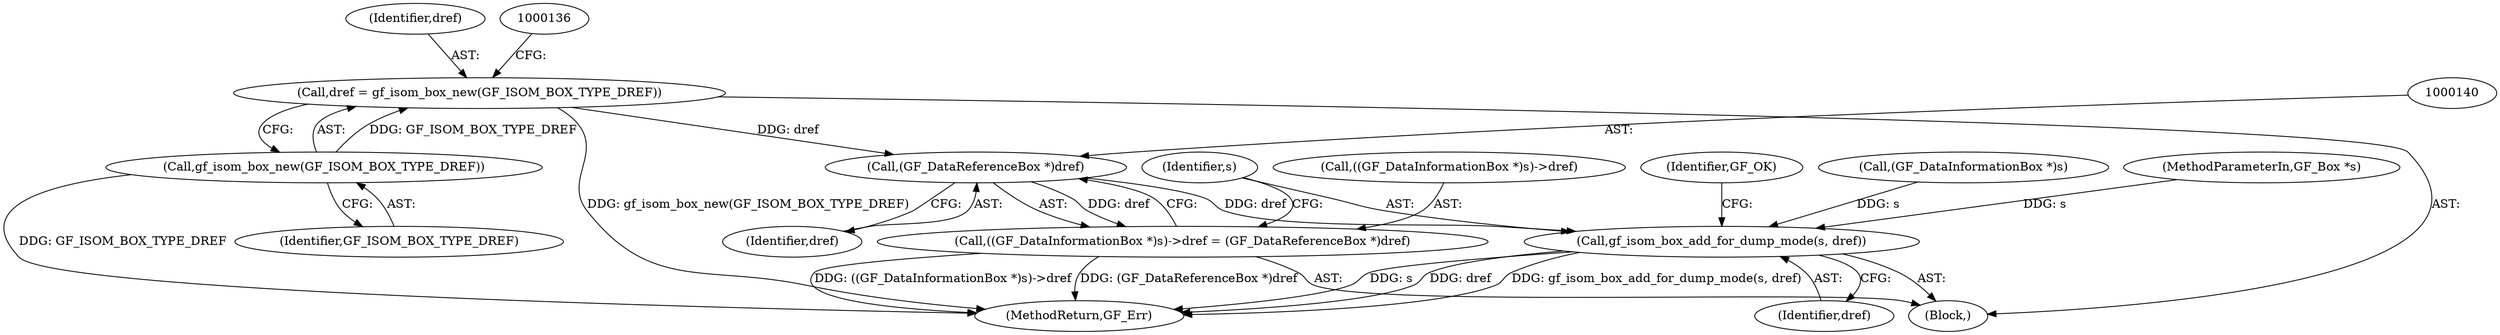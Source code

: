 digraph "0_gpac_d2371b4b204f0a3c0af51ad4e9b491144dd1225c@pointer" {
"1000129" [label="(Call,dref = gf_isom_box_new(GF_ISOM_BOX_TYPE_DREF))"];
"1000131" [label="(Call,gf_isom_box_new(GF_ISOM_BOX_TYPE_DREF))"];
"1000139" [label="(Call,(GF_DataReferenceBox *)dref)"];
"1000133" [label="(Call,((GF_DataInformationBox *)s)->dref = (GF_DataReferenceBox *)dref)"];
"1000142" [label="(Call,gf_isom_box_add_for_dump_mode(s, dref))"];
"1000129" [label="(Call,dref = gf_isom_box_new(GF_ISOM_BOX_TYPE_DREF))"];
"1000146" [label="(Identifier,GF_OK)"];
"1000147" [label="(MethodReturn,GF_Err)"];
"1000132" [label="(Identifier,GF_ISOM_BOX_TYPE_DREF)"];
"1000130" [label="(Identifier,dref)"];
"1000143" [label="(Identifier,s)"];
"1000134" [label="(Call,((GF_DataInformationBox *)s)->dref)"];
"1000133" [label="(Call,((GF_DataInformationBox *)s)->dref = (GF_DataReferenceBox *)dref)"];
"1000144" [label="(Identifier,dref)"];
"1000135" [label="(Call,(GF_DataInformationBox *)s)"];
"1000123" [label="(Block,)"];
"1000131" [label="(Call,gf_isom_box_new(GF_ISOM_BOX_TYPE_DREF))"];
"1000142" [label="(Call,gf_isom_box_add_for_dump_mode(s, dref))"];
"1000139" [label="(Call,(GF_DataReferenceBox *)dref)"];
"1000141" [label="(Identifier,dref)"];
"1000101" [label="(MethodParameterIn,GF_Box *s)"];
"1000129" -> "1000123"  [label="AST: "];
"1000129" -> "1000131"  [label="CFG: "];
"1000130" -> "1000129"  [label="AST: "];
"1000131" -> "1000129"  [label="AST: "];
"1000136" -> "1000129"  [label="CFG: "];
"1000129" -> "1000147"  [label="DDG: gf_isom_box_new(GF_ISOM_BOX_TYPE_DREF)"];
"1000131" -> "1000129"  [label="DDG: GF_ISOM_BOX_TYPE_DREF"];
"1000129" -> "1000139"  [label="DDG: dref"];
"1000131" -> "1000132"  [label="CFG: "];
"1000132" -> "1000131"  [label="AST: "];
"1000131" -> "1000147"  [label="DDG: GF_ISOM_BOX_TYPE_DREF"];
"1000139" -> "1000133"  [label="AST: "];
"1000139" -> "1000141"  [label="CFG: "];
"1000140" -> "1000139"  [label="AST: "];
"1000141" -> "1000139"  [label="AST: "];
"1000133" -> "1000139"  [label="CFG: "];
"1000139" -> "1000133"  [label="DDG: dref"];
"1000139" -> "1000142"  [label="DDG: dref"];
"1000133" -> "1000123"  [label="AST: "];
"1000134" -> "1000133"  [label="AST: "];
"1000143" -> "1000133"  [label="CFG: "];
"1000133" -> "1000147"  [label="DDG: (GF_DataReferenceBox *)dref"];
"1000133" -> "1000147"  [label="DDG: ((GF_DataInformationBox *)s)->dref"];
"1000142" -> "1000123"  [label="AST: "];
"1000142" -> "1000144"  [label="CFG: "];
"1000143" -> "1000142"  [label="AST: "];
"1000144" -> "1000142"  [label="AST: "];
"1000146" -> "1000142"  [label="CFG: "];
"1000142" -> "1000147"  [label="DDG: gf_isom_box_add_for_dump_mode(s, dref)"];
"1000142" -> "1000147"  [label="DDG: s"];
"1000142" -> "1000147"  [label="DDG: dref"];
"1000135" -> "1000142"  [label="DDG: s"];
"1000101" -> "1000142"  [label="DDG: s"];
}
